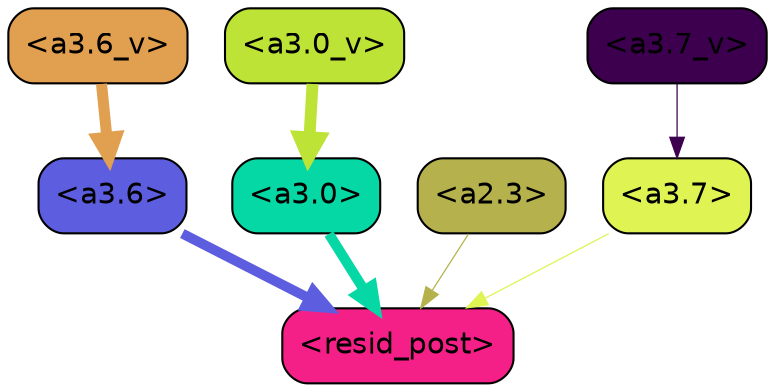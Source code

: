 strict digraph "" {
	graph [bgcolor=transparent,
		layout=dot,
		overlap=false,
		splines=true
	];
	"<a3.7>"	[color=black,
		fillcolor="#dff452",
		fontname=Helvetica,
		shape=box,
		style="filled, rounded"];
	"<resid_post>"	[color=black,
		fillcolor="#f52087",
		fontname=Helvetica,
		shape=box,
		style="filled, rounded"];
	"<a3.7>" -> "<resid_post>"	[color="#dff452",
		penwidth=0.6];
	"<a3.6>"	[color=black,
		fillcolor="#5d5ddf",
		fontname=Helvetica,
		shape=box,
		style="filled, rounded"];
	"<a3.6>" -> "<resid_post>"	[color="#5d5ddf",
		penwidth=4.746312499046326];
	"<a3.0>"	[color=black,
		fillcolor="#05d8a5",
		fontname=Helvetica,
		shape=box,
		style="filled, rounded"];
	"<a3.0>" -> "<resid_post>"	[color="#05d8a5",
		penwidth=4.896343111991882];
	"<a2.3>"	[color=black,
		fillcolor="#b5b24d",
		fontname=Helvetica,
		shape=box,
		style="filled, rounded"];
	"<a2.3>" -> "<resid_post>"	[color="#b5b24d",
		penwidth=0.6];
	"<a3.7_v>"	[color=black,
		fillcolor="#3d004f",
		fontname=Helvetica,
		shape=box,
		style="filled, rounded"];
	"<a3.7_v>" -> "<a3.7>"	[color="#3d004f",
		penwidth=0.6];
	"<a3.6_v>"	[color=black,
		fillcolor="#e19f50",
		fontname=Helvetica,
		shape=box,
		style="filled, rounded"];
	"<a3.6_v>" -> "<a3.6>"	[color="#e19f50",
		penwidth=5.297133803367615];
	"<a3.0_v>"	[color=black,
		fillcolor="#bce336",
		fontname=Helvetica,
		shape=box,
		style="filled, rounded"];
	"<a3.0_v>" -> "<a3.0>"	[color="#bce336",
		penwidth=5.680712580680847];
}
